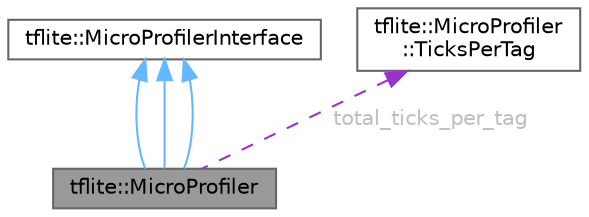digraph "tflite::MicroProfiler"
{
 // LATEX_PDF_SIZE
  bgcolor="transparent";
  edge [fontname=Helvetica,fontsize=10,labelfontname=Helvetica,labelfontsize=10];
  node [fontname=Helvetica,fontsize=10,shape=box,height=0.2,width=0.4];
  Node1 [id="Node000001",label="tflite::MicroProfiler",height=0.2,width=0.4,color="gray40", fillcolor="grey60", style="filled", fontcolor="black",tooltip=" "];
  Node2 -> Node1 [id="edge1_Node000001_Node000002",dir="back",color="steelblue1",style="solid",tooltip=" "];
  Node2 [id="Node000002",label="tflite::MicroProfilerInterface",height=0.2,width=0.4,color="gray40", fillcolor="white", style="filled",URL="$classtflite_1_1_micro_profiler_interface.html",tooltip=" "];
  Node2 -> Node1 [id="edge2_Node000001_Node000002",dir="back",color="steelblue1",style="solid",tooltip=" "];
  Node2 -> Node1 [id="edge3_Node000001_Node000002",dir="back",color="steelblue1",style="solid",tooltip=" "];
  Node3 -> Node1 [id="edge4_Node000001_Node000003",dir="back",color="darkorchid3",style="dashed",tooltip=" ",label=" total_ticks_per_tag",fontcolor="grey" ];
  Node3 [id="Node000003",label="tflite::MicroProfiler\l::TicksPerTag",height=0.2,width=0.4,color="gray40", fillcolor="white", style="filled",URL="$structtflite_1_1_micro_profiler_1_1_ticks_per_tag.html",tooltip=" "];
}
